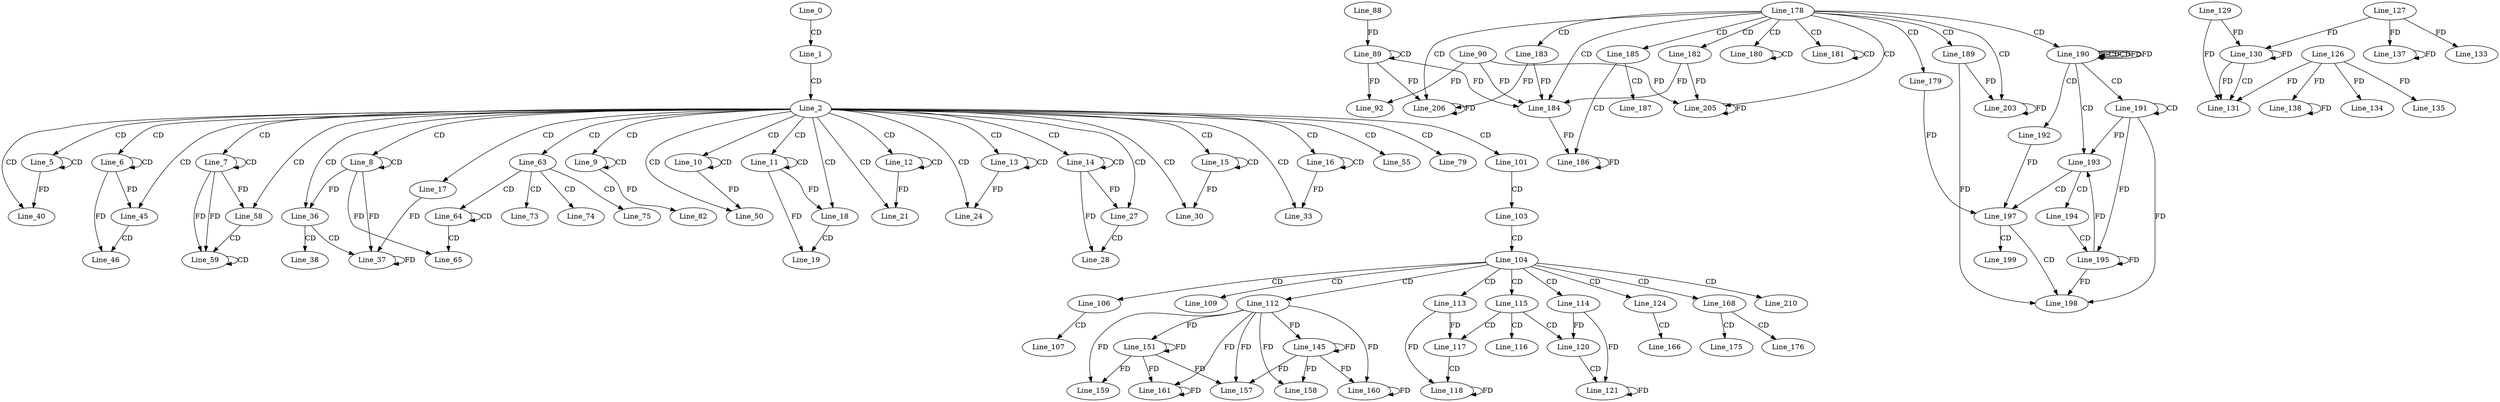 digraph G {
  Line_0;
  Line_1;
  Line_2;
  Line_5;
  Line_5;
  Line_6;
  Line_6;
  Line_7;
  Line_7;
  Line_8;
  Line_8;
  Line_9;
  Line_9;
  Line_10;
  Line_10;
  Line_11;
  Line_11;
  Line_12;
  Line_12;
  Line_13;
  Line_13;
  Line_14;
  Line_14;
  Line_15;
  Line_15;
  Line_16;
  Line_16;
  Line_17;
  Line_18;
  Line_19;
  Line_21;
  Line_24;
  Line_24;
  Line_27;
  Line_28;
  Line_30;
  Line_33;
  Line_33;
  Line_36;
  Line_36;
  Line_37;
  Line_37;
  Line_37;
  Line_38;
  Line_40;
  Line_45;
  Line_46;
  Line_50;
  Line_50;
  Line_55;
  Line_58;
  Line_59;
  Line_59;
  Line_63;
  Line_64;
  Line_64;
  Line_65;
  Line_73;
  Line_74;
  Line_75;
  Line_79;
  Line_82;
  Line_89;
  Line_89;
  Line_88;
  Line_90;
  Line_92;
  Line_101;
  Line_103;
  Line_104;
  Line_104;
  Line_106;
  Line_107;
  Line_109;
  Line_104;
  Line_112;
  Line_113;
  Line_114;
  Line_115;
  Line_116;
  Line_117;
  Line_117;
  Line_118;
  Line_118;
  Line_118;
  Line_120;
  Line_120;
  Line_121;
  Line_121;
  Line_121;
  Line_124;
  Line_130;
  Line_129;
  Line_130;
  Line_127;
  Line_130;
  Line_131;
  Line_126;
  Line_133;
  Line_134;
  Line_135;
  Line_137;
  Line_138;
  Line_145;
  Line_145;
  Line_151;
  Line_151;
  Line_157;
  Line_157;
  Line_158;
  Line_159;
  Line_160;
  Line_161;
  Line_166;
  Line_168;
  Line_175;
  Line_176;
  Line_178;
  Line_179;
  Line_180;
  Line_180;
  Line_181;
  Line_181;
  Line_182;
  Line_183;
  Line_184;
  Line_184;
  Line_185;
  Line_186;
  Line_187;
  Line_189;
  Line_190;
  Line_190;
  Line_190;
  Line_191;
  Line_191;
  Line_192;
  Line_193;
  Line_193;
  Line_193;
  Line_194;
  Line_195;
  Line_197;
  Line_198;
  Line_199;
  Line_203;
  Line_205;
  Line_206;
  Line_104;
  Line_210;
  Line_0 -> Line_1 [ label="CD" ];
  Line_1 -> Line_2 [ label="CD" ];
  Line_2 -> Line_5 [ label="CD" ];
  Line_5 -> Line_5 [ label="CD" ];
  Line_2 -> Line_6 [ label="CD" ];
  Line_6 -> Line_6 [ label="CD" ];
  Line_2 -> Line_7 [ label="CD" ];
  Line_7 -> Line_7 [ label="CD" ];
  Line_2 -> Line_8 [ label="CD" ];
  Line_8 -> Line_8 [ label="CD" ];
  Line_2 -> Line_9 [ label="CD" ];
  Line_9 -> Line_9 [ label="CD" ];
  Line_2 -> Line_10 [ label="CD" ];
  Line_10 -> Line_10 [ label="CD" ];
  Line_2 -> Line_11 [ label="CD" ];
  Line_11 -> Line_11 [ label="CD" ];
  Line_2 -> Line_12 [ label="CD" ];
  Line_12 -> Line_12 [ label="CD" ];
  Line_2 -> Line_13 [ label="CD" ];
  Line_13 -> Line_13 [ label="CD" ];
  Line_2 -> Line_14 [ label="CD" ];
  Line_14 -> Line_14 [ label="CD" ];
  Line_2 -> Line_15 [ label="CD" ];
  Line_15 -> Line_15 [ label="CD" ];
  Line_2 -> Line_16 [ label="CD" ];
  Line_16 -> Line_16 [ label="CD" ];
  Line_2 -> Line_17 [ label="CD" ];
  Line_2 -> Line_18 [ label="CD" ];
  Line_11 -> Line_18 [ label="FD" ];
  Line_18 -> Line_19 [ label="CD" ];
  Line_11 -> Line_19 [ label="FD" ];
  Line_2 -> Line_21 [ label="CD" ];
  Line_12 -> Line_21 [ label="FD" ];
  Line_2 -> Line_24 [ label="CD" ];
  Line_13 -> Line_24 [ label="FD" ];
  Line_2 -> Line_27 [ label="CD" ];
  Line_14 -> Line_27 [ label="FD" ];
  Line_27 -> Line_28 [ label="CD" ];
  Line_14 -> Line_28 [ label="FD" ];
  Line_2 -> Line_30 [ label="CD" ];
  Line_15 -> Line_30 [ label="FD" ];
  Line_2 -> Line_33 [ label="CD" ];
  Line_16 -> Line_33 [ label="FD" ];
  Line_2 -> Line_36 [ label="CD" ];
  Line_8 -> Line_36 [ label="FD" ];
  Line_36 -> Line_37 [ label="CD" ];
  Line_17 -> Line_37 [ label="FD" ];
  Line_37 -> Line_37 [ label="FD" ];
  Line_8 -> Line_37 [ label="FD" ];
  Line_36 -> Line_38 [ label="CD" ];
  Line_2 -> Line_40 [ label="CD" ];
  Line_5 -> Line_40 [ label="FD" ];
  Line_2 -> Line_45 [ label="CD" ];
  Line_6 -> Line_45 [ label="FD" ];
  Line_45 -> Line_46 [ label="CD" ];
  Line_6 -> Line_46 [ label="FD" ];
  Line_2 -> Line_50 [ label="CD" ];
  Line_10 -> Line_50 [ label="FD" ];
  Line_2 -> Line_55 [ label="CD" ];
  Line_2 -> Line_58 [ label="CD" ];
  Line_7 -> Line_58 [ label="FD" ];
  Line_58 -> Line_59 [ label="CD" ];
  Line_7 -> Line_59 [ label="FD" ];
  Line_59 -> Line_59 [ label="CD" ];
  Line_7 -> Line_59 [ label="FD" ];
  Line_2 -> Line_63 [ label="CD" ];
  Line_63 -> Line_64 [ label="CD" ];
  Line_64 -> Line_64 [ label="CD" ];
  Line_64 -> Line_65 [ label="CD" ];
  Line_8 -> Line_65 [ label="FD" ];
  Line_63 -> Line_73 [ label="CD" ];
  Line_63 -> Line_74 [ label="CD" ];
  Line_63 -> Line_75 [ label="CD" ];
  Line_2 -> Line_79 [ label="CD" ];
  Line_9 -> Line_82 [ label="FD" ];
  Line_89 -> Line_89 [ label="CD" ];
  Line_88 -> Line_89 [ label="FD" ];
  Line_90 -> Line_92 [ label="FD" ];
  Line_89 -> Line_92 [ label="FD" ];
  Line_2 -> Line_101 [ label="CD" ];
  Line_101 -> Line_103 [ label="CD" ];
  Line_103 -> Line_104 [ label="CD" ];
  Line_104 -> Line_106 [ label="CD" ];
  Line_106 -> Line_107 [ label="CD" ];
  Line_104 -> Line_109 [ label="CD" ];
  Line_104 -> Line_112 [ label="CD" ];
  Line_104 -> Line_113 [ label="CD" ];
  Line_104 -> Line_114 [ label="CD" ];
  Line_104 -> Line_115 [ label="CD" ];
  Line_115 -> Line_116 [ label="CD" ];
  Line_115 -> Line_117 [ label="CD" ];
  Line_113 -> Line_117 [ label="FD" ];
  Line_117 -> Line_118 [ label="CD" ];
  Line_113 -> Line_118 [ label="FD" ];
  Line_118 -> Line_118 [ label="FD" ];
  Line_115 -> Line_120 [ label="CD" ];
  Line_114 -> Line_120 [ label="FD" ];
  Line_120 -> Line_121 [ label="CD" ];
  Line_114 -> Line_121 [ label="FD" ];
  Line_121 -> Line_121 [ label="FD" ];
  Line_104 -> Line_124 [ label="CD" ];
  Line_130 -> Line_130 [ label="FD" ];
  Line_129 -> Line_130 [ label="FD" ];
  Line_127 -> Line_130 [ label="FD" ];
  Line_130 -> Line_131 [ label="CD" ];
  Line_126 -> Line_131 [ label="FD" ];
  Line_130 -> Line_131 [ label="FD" ];
  Line_129 -> Line_131 [ label="FD" ];
  Line_127 -> Line_133 [ label="FD" ];
  Line_126 -> Line_134 [ label="FD" ];
  Line_126 -> Line_135 [ label="FD" ];
  Line_127 -> Line_137 [ label="FD" ];
  Line_137 -> Line_137 [ label="FD" ];
  Line_126 -> Line_138 [ label="FD" ];
  Line_138 -> Line_138 [ label="FD" ];
  Line_112 -> Line_145 [ label="FD" ];
  Line_145 -> Line_145 [ label="FD" ];
  Line_112 -> Line_151 [ label="FD" ];
  Line_151 -> Line_151 [ label="FD" ];
  Line_112 -> Line_157 [ label="FD" ];
  Line_151 -> Line_157 [ label="FD" ];
  Line_145 -> Line_157 [ label="FD" ];
  Line_112 -> Line_158 [ label="FD" ];
  Line_145 -> Line_158 [ label="FD" ];
  Line_112 -> Line_159 [ label="FD" ];
  Line_151 -> Line_159 [ label="FD" ];
  Line_112 -> Line_160 [ label="FD" ];
  Line_145 -> Line_160 [ label="FD" ];
  Line_160 -> Line_160 [ label="FD" ];
  Line_112 -> Line_161 [ label="FD" ];
  Line_151 -> Line_161 [ label="FD" ];
  Line_161 -> Line_161 [ label="FD" ];
  Line_124 -> Line_166 [ label="CD" ];
  Line_104 -> Line_168 [ label="CD" ];
  Line_168 -> Line_175 [ label="CD" ];
  Line_168 -> Line_176 [ label="CD" ];
  Line_178 -> Line_179 [ label="CD" ];
  Line_178 -> Line_180 [ label="CD" ];
  Line_180 -> Line_180 [ label="CD" ];
  Line_178 -> Line_181 [ label="CD" ];
  Line_181 -> Line_181 [ label="CD" ];
  Line_178 -> Line_182 [ label="CD" ];
  Line_178 -> Line_183 [ label="CD" ];
  Line_178 -> Line_184 [ label="CD" ];
  Line_182 -> Line_184 [ label="FD" ];
  Line_90 -> Line_184 [ label="FD" ];
  Line_183 -> Line_184 [ label="FD" ];
  Line_89 -> Line_184 [ label="FD" ];
  Line_178 -> Line_185 [ label="CD" ];
  Line_185 -> Line_186 [ label="CD" ];
  Line_184 -> Line_186 [ label="FD" ];
  Line_186 -> Line_186 [ label="FD" ];
  Line_185 -> Line_187 [ label="CD" ];
  Line_178 -> Line_189 [ label="CD" ];
  Line_178 -> Line_190 [ label="CD" ];
  Line_190 -> Line_190 [ label="CD" ];
  Line_190 -> Line_190 [ label="CD" ];
  Line_190 -> Line_190 [ label="FD" ];
  Line_190 -> Line_191 [ label="CD" ];
  Line_191 -> Line_191 [ label="CD" ];
  Line_190 -> Line_192 [ label="CD" ];
  Line_190 -> Line_193 [ label="CD" ];
  Line_191 -> Line_193 [ label="FD" ];
  Line_193 -> Line_194 [ label="CD" ];
  Line_194 -> Line_195 [ label="CD" ];
  Line_191 -> Line_195 [ label="FD" ];
  Line_195 -> Line_195 [ label="FD" ];
  Line_193 -> Line_197 [ label="CD" ];
  Line_192 -> Line_197 [ label="FD" ];
  Line_179 -> Line_197 [ label="FD" ];
  Line_197 -> Line_198 [ label="CD" ];
  Line_189 -> Line_198 [ label="FD" ];
  Line_191 -> Line_198 [ label="FD" ];
  Line_195 -> Line_198 [ label="FD" ];
  Line_197 -> Line_199 [ label="CD" ];
  Line_178 -> Line_203 [ label="CD" ];
  Line_189 -> Line_203 [ label="FD" ];
  Line_203 -> Line_203 [ label="FD" ];
  Line_178 -> Line_205 [ label="CD" ];
  Line_182 -> Line_205 [ label="FD" ];
  Line_205 -> Line_205 [ label="FD" ];
  Line_90 -> Line_205 [ label="FD" ];
  Line_178 -> Line_206 [ label="CD" ];
  Line_183 -> Line_206 [ label="FD" ];
  Line_206 -> Line_206 [ label="FD" ];
  Line_89 -> Line_206 [ label="FD" ];
  Line_104 -> Line_210 [ label="CD" ];
  Line_190 -> Line_190 [ label="FD" ];
  Line_195 -> Line_193 [ label="FD" ];
}
